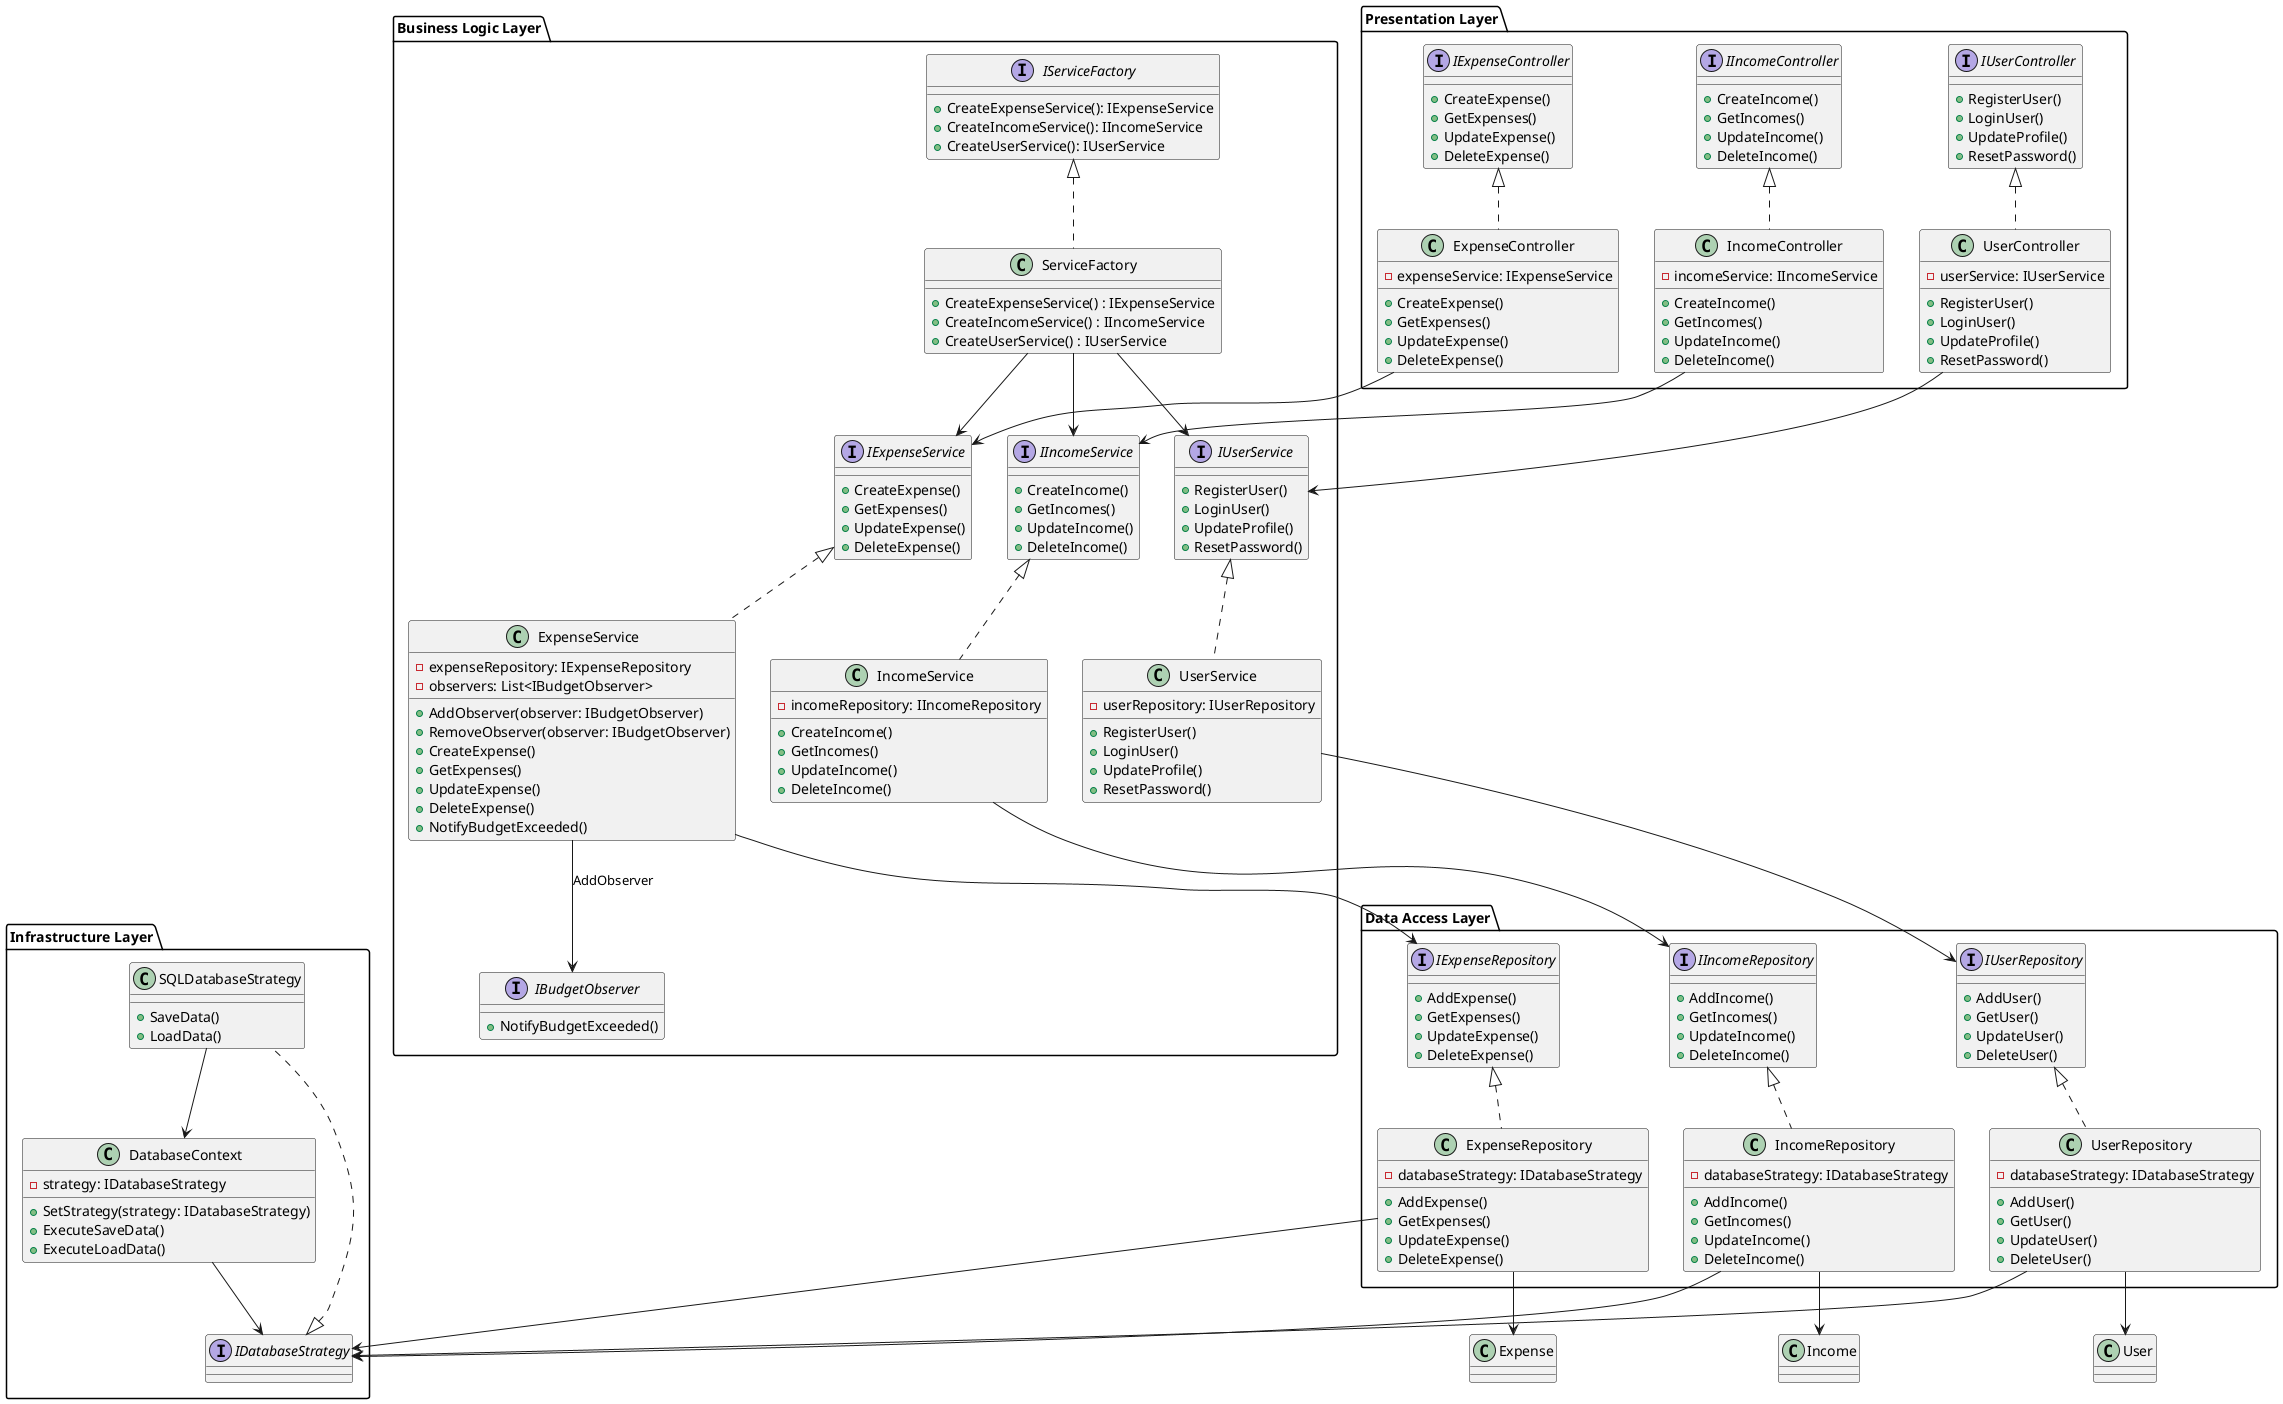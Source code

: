 @startuml Expense Tracker - API

package "Presentation Layer" {
    interface IExpenseController {
        + CreateExpense()
        + GetExpenses()
        + UpdateExpense()
        + DeleteExpense()
    }

    interface IIncomeController {
        + CreateIncome()
        + GetIncomes()
        + UpdateIncome()
        + DeleteIncome()
    }

    interface IUserController {
        + RegisterUser()
        + LoginUser()
        + UpdateProfile()
        + ResetPassword()
    }

    class ExpenseController implements IExpenseController {
        - expenseService: IExpenseService
        + CreateExpense()
        + GetExpenses()
        + UpdateExpense()
        + DeleteExpense()
    }

    class IncomeController implements IIncomeController {
        - incomeService: IIncomeService
        + CreateIncome()
        + GetIncomes()
        + UpdateIncome()
        + DeleteIncome()
    }

    class UserController implements IUserController {
        - userService: IUserService
        + RegisterUser()
        + LoginUser()
        + UpdateProfile()
        + ResetPassword()
    }
}

package "Business Logic Layer" {
    interface IExpenseService {
        + CreateExpense()
        + GetExpenses()
        + UpdateExpense()
        + DeleteExpense()
    }

    interface IIncomeService {
        + CreateIncome()
        + GetIncomes()
        + UpdateIncome()
        + DeleteIncome()
    }

    interface IUserService {
        + RegisterUser()
        + LoginUser()
        + UpdateProfile()
        + ResetPassword()
    }

    ' Applying Factory Pattern for Services
    interface IServiceFactory {
        + CreateExpenseService(): IExpenseService
        + CreateIncomeService(): IIncomeService
        + CreateUserService(): IUserService
    }

    class ServiceFactory implements IServiceFactory {
        + CreateExpenseService() : IExpenseService
        + CreateIncomeService() : IIncomeService
        + CreateUserService() : IUserService
    }

    ' Observer pattern to notify about budget thresholds
    interface IBudgetObserver {
        + NotifyBudgetExceeded()
    }

    class ExpenseService implements IExpenseService {
        - expenseRepository: IExpenseRepository
        - observers: List<IBudgetObserver>
        + AddObserver(observer: IBudgetObserver)
        + RemoveObserver(observer: IBudgetObserver)
        + CreateExpense()
        + GetExpenses()
        + UpdateExpense()
        + DeleteExpense()
        + NotifyBudgetExceeded()
    }

    class IncomeService implements IIncomeService {
        - incomeRepository: IIncomeRepository
        + CreateIncome()
        + GetIncomes()
        + UpdateIncome()
        + DeleteIncome()
    }

    class UserService implements IUserService {
        - userRepository: IUserRepository
        + RegisterUser()
        + LoginUser()
        + UpdateProfile()
        + ResetPassword()
    }
}

package "Data Access Layer" {
    interface IExpenseRepository {
        + AddExpense()
        + GetExpenses()
        + UpdateExpense()
        + DeleteExpense()
    }

    interface IIncomeRepository {
        + AddIncome()
        + GetIncomes()
        + UpdateIncome()
        + DeleteIncome()
    }

    interface IUserRepository {
        + AddUser()
        + GetUser()
        + UpdateUser()
        + DeleteUser()
    }

    class ExpenseRepository implements IExpenseRepository {
        - databaseStrategy: IDatabaseStrategy
        + AddExpense()
        + GetExpenses()
        + UpdateExpense()
        + DeleteExpense()
    }

    class IncomeRepository implements IIncomeRepository {
        - databaseStrategy: IDatabaseStrategy
        + AddIncome()
        + GetIncomes()
        + UpdateIncome()
        + DeleteIncome()
    }

    class UserRepository implements IUserRepository {
        - databaseStrategy: IDatabaseStrategy
        + AddUser()
        + GetUser()
        + UpdateUser()
        + DeleteUser()
    }
}

package "Infrastructure Layer" {
    ' Concrete implementation for Strategy Pattern
    class SQLDatabaseStrategy implements IDatabaseStrategy {
        + SaveData()
        + LoadData()
    }

    ' Context class to dynamically select strategy
    class DatabaseContext {
        - strategy: IDatabaseStrategy
        + SetStrategy(strategy: IDatabaseStrategy)
        + ExecuteSaveData()
        + ExecuteLoadData()
    }
}

' Relationships between layers

ExpenseController --> IExpenseService
IncomeController --> IIncomeService
UserController --> IUserService

ServiceFactory --> IExpenseService
ServiceFactory --> IIncomeService
ServiceFactory --> IUserService

ExpenseService --> IExpenseRepository
IncomeService --> IIncomeRepository
UserService --> IUserRepository

ExpenseRepository --> Expense
IncomeRepository --> Income
UserRepository --> User

ExpenseService --> IBudgetObserver : "AddObserver"

ExpenseRepository --> IDatabaseStrategy
IncomeRepository --> IDatabaseStrategy
UserRepository --> IDatabaseStrategy

DatabaseContext --> IDatabaseStrategy
SQLDatabaseStrategy --> DatabaseContext

@enduml
